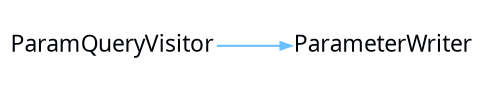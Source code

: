 digraph {
 rankdir = "LR"
 bgcolor = none;
 layout  = dot;
 edge [
   arrowsize = "0.5"
   color     = "#69BFFFFF"
 ]
 dZbhIlG[
   shape    = none
   label    = "ParamQueryVisitor"
   margin   = "0.01"
   fontname = "Segoe UI"
   fontsize = "11"
   fontcolor= "#010509FF"
 ]
 WKghIlG[
   shape    = none
   label    = "ParameterWriter"
   margin   = "0.01"
   fontname = "Segoe UI"
   fontsize = "11"
   fontcolor= "#010509FF"
 ]
 dZbhIlG->WKghIlG
}
